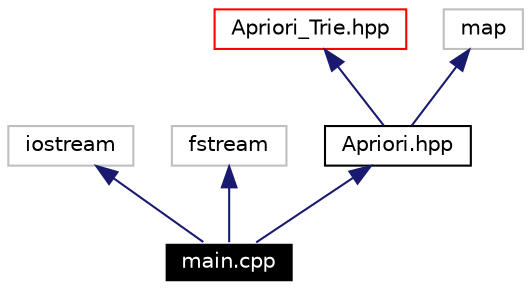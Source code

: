 digraph G
{
  edge [fontname="Helvetica",fontsize=10,labelfontname="Helvetica",labelfontsize=10];
  node [fontname="Helvetica",fontsize=10,shape=record];
  Node80 [label="main.cpp",height=0.2,width=0.4,color="white", fillcolor="black", style="filled" fontcolor="white"];
  Node81 -> Node80 [dir=back,color="midnightblue",fontsize=10,style="solid",fontname="Helvetica"];
  Node81 [label="iostream",height=0.2,width=0.4,color="grey75"];
  Node82 -> Node80 [dir=back,color="midnightblue",fontsize=10,style="solid",fontname="Helvetica"];
  Node82 [label="fstream",height=0.2,width=0.4,color="grey75"];
  Node83 -> Node80 [dir=back,color="midnightblue",fontsize=10,style="solid",fontname="Helvetica"];
  Node83 [label="Apriori.hpp",height=0.2,width=0.4,color="black",URL="$Apriori_8hpp.html"];
  Node84 -> Node83 [dir=back,color="midnightblue",fontsize=10,style="solid",fontname="Helvetica"];
  Node84 [label="Apriori_Trie.hpp",height=0.2,width=0.4,color="red",URL="$Apriori__Trie_8hpp.html"];
  Node90 -> Node83 [dir=back,color="midnightblue",fontsize=10,style="solid",fontname="Helvetica"];
  Node90 [label="map",height=0.2,width=0.4,color="grey75"];
}
